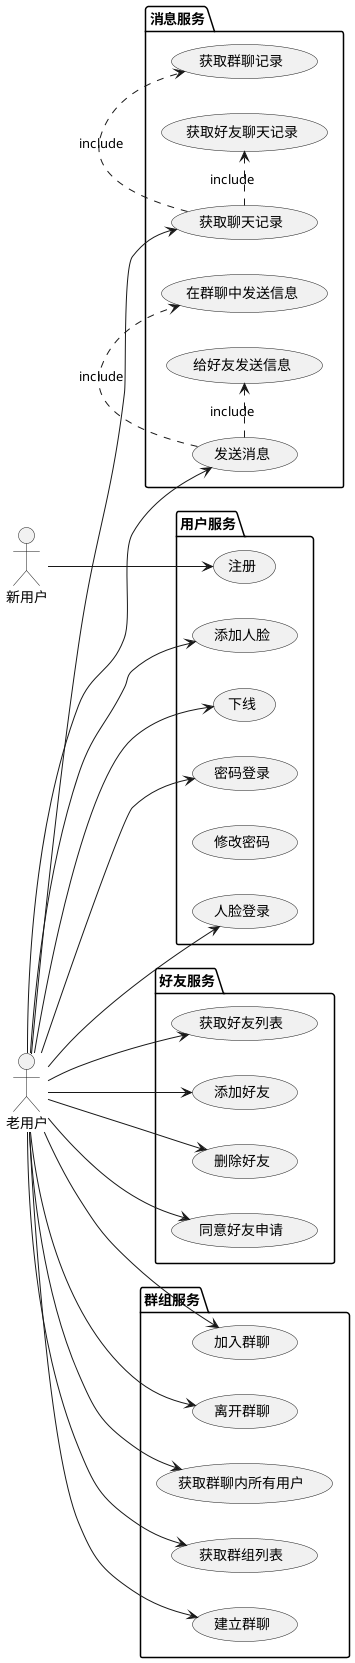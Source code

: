 @startuml
left to right direction
actor 老用户
actor 新用户
package 用户服务{
     usecase "注册"
     usecase "密码登录"
     usecase "人脸登录"
     usecase "添加人脸"
     usecase "修改密码"
     usecase "下线"
}
package 好友服务{
     usecase "获取好友列表"
     usecase "添加好友"
     usecase "删除好友"
     usecase "同意好友申请"
}
package 消息服务{
     usecase "获取聊天记录"
     usecase "发送消息"
    "获取聊天记录" .> (获取群聊记录) : include
    "获取聊天记录" .> (获取好友聊天记录) : include
    "发送消息".> (在群聊中发送信息) : include
    "发送消息".> (给好友发送信息) : include
}
package 群组服务{
     usecase "获取群组列表"
     usecase "建立群聊"
     usecase "加入群聊"
     usecase "离开群聊"
     usecase "获取群聊内所有用户"
}

新用户 --> "注册"

老用户 --> "密码登录"
老用户 --> "人脸登录"
老用户 --> "添加人脸"
老用户 --> "下线"

老用户 --> "获取好友列表"
老用户 --> "添加好友"
老用户 --> "删除好友"
老用户 --> "同意好友申请"

老用户 --> "获取聊天记录"
老用户 --> "发送消息"

老用户 --> "获取群组列表"
老用户 --> "建立群聊"
老用户 --> "加入群聊"
老用户 --> "离开群聊"
老用户 --> "获取群聊内所有用户"


@enduml